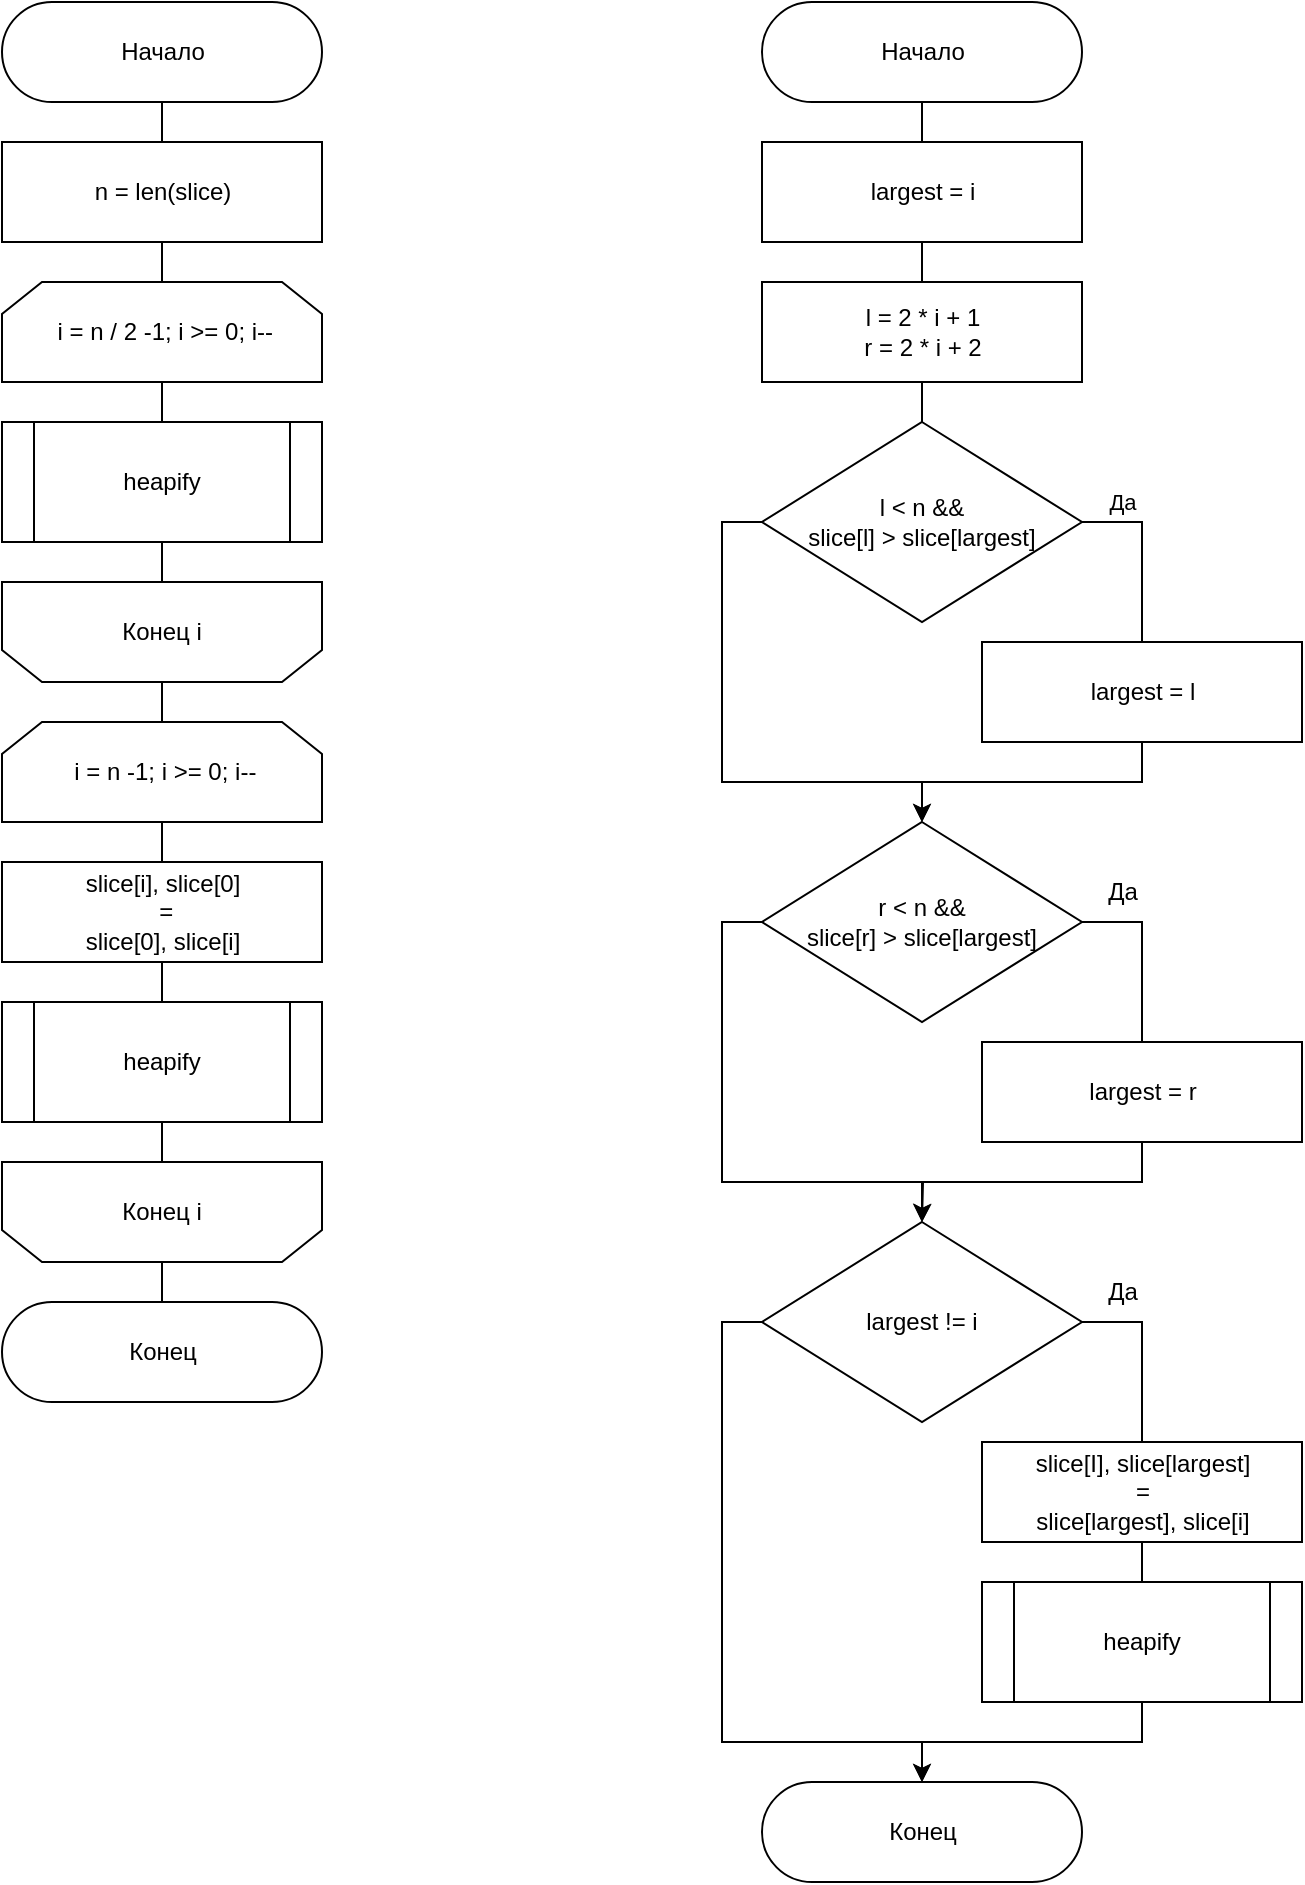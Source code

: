 <mxfile version="22.0.4" type="device">
  <diagram name="Страница — 1" id="wq1eMXr5XxTBFGPfX-8k">
    <mxGraphModel dx="1434" dy="855" grid="1" gridSize="10" guides="1" tooltips="1" connect="1" arrows="1" fold="1" page="1" pageScale="1" pageWidth="827" pageHeight="1169" math="0" shadow="0">
      <root>
        <mxCell id="0" />
        <mxCell id="1" parent="0" />
        <mxCell id="I8Duu_z_-HwBfJOyVTgj-55" style="edgeStyle=orthogonalEdgeStyle;rounded=0;orthogonalLoop=1;jettySize=auto;html=1;exitX=0;exitY=0.5;exitDx=0;exitDy=0;entryX=0.5;entryY=1;entryDx=0;entryDy=0;" edge="1" parent="1" target="I8Duu_z_-HwBfJOyVTgj-63">
          <mxGeometry relative="1" as="geometry">
            <Array as="points">
              <mxPoint x="475" y="268" />
              <mxPoint x="475" y="380" />
              <mxPoint x="580" y="380" />
            </Array>
            <mxPoint x="495" y="267.5" as="sourcePoint" />
          </mxGeometry>
        </mxCell>
        <mxCell id="aG1l-5ZEOTv6njBZSclC-5" style="edgeStyle=orthogonalEdgeStyle;rounded=0;orthogonalLoop=1;jettySize=auto;html=1;exitX=0.5;exitY=0.5;exitDx=0;exitDy=25;exitPerimeter=0;entryX=0.5;entryY=0;entryDx=0;entryDy=0;endArrow=none;endFill=0;" edge="1" parent="1" source="aG1l-5ZEOTv6njBZSclC-3" target="aG1l-5ZEOTv6njBZSclC-4">
          <mxGeometry relative="1" as="geometry" />
        </mxCell>
        <mxCell id="aG1l-5ZEOTv6njBZSclC-3" value="Начало" style="html=1;dashed=0;whitespace=wrap;shape=mxgraph.dfd.start" vertex="1" parent="1">
          <mxGeometry x="110" y="630" width="160" height="50" as="geometry" />
        </mxCell>
        <mxCell id="aG1l-5ZEOTv6njBZSclC-9" style="edgeStyle=orthogonalEdgeStyle;rounded=0;orthogonalLoop=1;jettySize=auto;html=1;exitX=0.5;exitY=1;exitDx=0;exitDy=0;entryX=0.5;entryY=0;entryDx=0;entryDy=0;endArrow=none;endFill=0;" edge="1" parent="1" source="aG1l-5ZEOTv6njBZSclC-4" target="aG1l-5ZEOTv6njBZSclC-8">
          <mxGeometry relative="1" as="geometry" />
        </mxCell>
        <mxCell id="aG1l-5ZEOTv6njBZSclC-4" value="n = len(slice)" style="html=1;dashed=0;whitespace=wrap;" vertex="1" parent="1">
          <mxGeometry x="110" y="700" width="160" height="50" as="geometry" />
        </mxCell>
        <mxCell id="aG1l-5ZEOTv6njBZSclC-11" style="edgeStyle=orthogonalEdgeStyle;rounded=0;orthogonalLoop=1;jettySize=auto;html=1;exitX=0.5;exitY=1;exitDx=0;exitDy=0;entryX=0.5;entryY=0;entryDx=0;entryDy=0;endArrow=none;endFill=0;" edge="1" parent="1" source="aG1l-5ZEOTv6njBZSclC-8" target="aG1l-5ZEOTv6njBZSclC-10">
          <mxGeometry relative="1" as="geometry" />
        </mxCell>
        <mxCell id="aG1l-5ZEOTv6njBZSclC-8" value="&amp;nbsp;i = n / 2 -1; i &amp;gt;= 0; i--" style="shape=loopLimit;whiteSpace=wrap;html=1;" vertex="1" parent="1">
          <mxGeometry x="110" y="770" width="160" height="50" as="geometry" />
        </mxCell>
        <mxCell id="aG1l-5ZEOTv6njBZSclC-14" style="edgeStyle=orthogonalEdgeStyle;rounded=0;orthogonalLoop=1;jettySize=auto;html=1;exitX=0.5;exitY=1;exitDx=0;exitDy=0;endArrow=none;endFill=0;" edge="1" parent="1" source="aG1l-5ZEOTv6njBZSclC-10" target="aG1l-5ZEOTv6njBZSclC-13">
          <mxGeometry relative="1" as="geometry" />
        </mxCell>
        <mxCell id="aG1l-5ZEOTv6njBZSclC-10" value="heapify" style="shape=process;whiteSpace=wrap;html=1;backgroundOutline=1;" vertex="1" parent="1">
          <mxGeometry x="110" y="840" width="160" height="60" as="geometry" />
        </mxCell>
        <mxCell id="aG1l-5ZEOTv6njBZSclC-17" style="edgeStyle=orthogonalEdgeStyle;rounded=0;orthogonalLoop=1;jettySize=auto;html=1;exitX=0.5;exitY=1;exitDx=0;exitDy=0;entryX=0.5;entryY=0;entryDx=0;entryDy=0;endArrow=none;endFill=0;" edge="1" parent="1" source="aG1l-5ZEOTv6njBZSclC-12" target="aG1l-5ZEOTv6njBZSclC-16">
          <mxGeometry relative="1" as="geometry" />
        </mxCell>
        <mxCell id="aG1l-5ZEOTv6njBZSclC-12" value="&amp;nbsp;i = n -1; i &amp;gt;= 0; i--" style="shape=loopLimit;whiteSpace=wrap;html=1;" vertex="1" parent="1">
          <mxGeometry x="110" y="990" width="160" height="50" as="geometry" />
        </mxCell>
        <mxCell id="aG1l-5ZEOTv6njBZSclC-15" style="edgeStyle=orthogonalEdgeStyle;rounded=0;orthogonalLoop=1;jettySize=auto;html=1;exitX=0.5;exitY=0;exitDx=0;exitDy=0;endArrow=none;endFill=0;" edge="1" parent="1" source="aG1l-5ZEOTv6njBZSclC-13" target="aG1l-5ZEOTv6njBZSclC-12">
          <mxGeometry relative="1" as="geometry" />
        </mxCell>
        <mxCell id="aG1l-5ZEOTv6njBZSclC-13" value="Конец i" style="shape=loopLimit;whiteSpace=wrap;html=1;direction=west;" vertex="1" parent="1">
          <mxGeometry x="110" y="920" width="160" height="50" as="geometry" />
        </mxCell>
        <mxCell id="aG1l-5ZEOTv6njBZSclC-19" style="edgeStyle=orthogonalEdgeStyle;rounded=0;orthogonalLoop=1;jettySize=auto;html=1;exitX=0.5;exitY=1;exitDx=0;exitDy=0;entryX=0.5;entryY=0;entryDx=0;entryDy=0;endArrow=none;endFill=0;" edge="1" parent="1" source="aG1l-5ZEOTv6njBZSclC-16" target="aG1l-5ZEOTv6njBZSclC-18">
          <mxGeometry relative="1" as="geometry" />
        </mxCell>
        <mxCell id="aG1l-5ZEOTv6njBZSclC-16" value="slice[i], slice[0]&lt;br&gt;&amp;nbsp;= &lt;br&gt;slice[0], slice[i]" style="html=1;dashed=0;whitespace=wrap;" vertex="1" parent="1">
          <mxGeometry x="110" y="1060" width="160" height="50" as="geometry" />
        </mxCell>
        <mxCell id="aG1l-5ZEOTv6njBZSclC-21" style="edgeStyle=orthogonalEdgeStyle;rounded=0;orthogonalLoop=1;jettySize=auto;html=1;exitX=0.5;exitY=1;exitDx=0;exitDy=0;endArrow=none;endFill=0;" edge="1" parent="1" source="aG1l-5ZEOTv6njBZSclC-18" target="aG1l-5ZEOTv6njBZSclC-20">
          <mxGeometry relative="1" as="geometry" />
        </mxCell>
        <mxCell id="aG1l-5ZEOTv6njBZSclC-18" value="heapify" style="shape=process;whiteSpace=wrap;html=1;backgroundOutline=1;" vertex="1" parent="1">
          <mxGeometry x="110" y="1130" width="160" height="60" as="geometry" />
        </mxCell>
        <mxCell id="aG1l-5ZEOTv6njBZSclC-20" value="Конец i" style="shape=loopLimit;whiteSpace=wrap;html=1;direction=west;" vertex="1" parent="1">
          <mxGeometry x="110" y="1210" width="160" height="50" as="geometry" />
        </mxCell>
        <mxCell id="aG1l-5ZEOTv6njBZSclC-22" value="Конец" style="html=1;dashed=0;whitespace=wrap;shape=mxgraph.dfd.start" vertex="1" parent="1">
          <mxGeometry x="110" y="1280" width="160" height="50" as="geometry" />
        </mxCell>
        <mxCell id="aG1l-5ZEOTv6njBZSclC-23" style="edgeStyle=orthogonalEdgeStyle;rounded=0;orthogonalLoop=1;jettySize=auto;html=1;exitX=0.5;exitY=0;exitDx=0;exitDy=0;entryX=0.5;entryY=0.5;entryDx=0;entryDy=-25;entryPerimeter=0;endArrow=none;endFill=0;" edge="1" parent="1" source="aG1l-5ZEOTv6njBZSclC-20" target="aG1l-5ZEOTv6njBZSclC-22">
          <mxGeometry relative="1" as="geometry" />
        </mxCell>
        <mxCell id="aG1l-5ZEOTv6njBZSclC-26" style="edgeStyle=orthogonalEdgeStyle;rounded=0;orthogonalLoop=1;jettySize=auto;html=1;exitX=0.5;exitY=0.5;exitDx=0;exitDy=25;exitPerimeter=0;entryX=0.5;entryY=0;entryDx=0;entryDy=0;endArrow=none;endFill=0;" edge="1" parent="1" source="aG1l-5ZEOTv6njBZSclC-24" target="aG1l-5ZEOTv6njBZSclC-25">
          <mxGeometry relative="1" as="geometry" />
        </mxCell>
        <mxCell id="aG1l-5ZEOTv6njBZSclC-24" value="Начало" style="html=1;dashed=0;whitespace=wrap;shape=mxgraph.dfd.start" vertex="1" parent="1">
          <mxGeometry x="490" y="630" width="160" height="50" as="geometry" />
        </mxCell>
        <mxCell id="aG1l-5ZEOTv6njBZSclC-28" style="edgeStyle=orthogonalEdgeStyle;rounded=0;orthogonalLoop=1;jettySize=auto;html=1;exitX=0.5;exitY=1;exitDx=0;exitDy=0;entryX=0.5;entryY=0;entryDx=0;entryDy=0;endArrow=none;endFill=0;" edge="1" parent="1" source="aG1l-5ZEOTv6njBZSclC-25" target="aG1l-5ZEOTv6njBZSclC-27">
          <mxGeometry relative="1" as="geometry" />
        </mxCell>
        <mxCell id="aG1l-5ZEOTv6njBZSclC-25" value="largest = i" style="html=1;dashed=0;whitespace=wrap;" vertex="1" parent="1">
          <mxGeometry x="490" y="700" width="160" height="50" as="geometry" />
        </mxCell>
        <mxCell id="aG1l-5ZEOTv6njBZSclC-27" value="l = 2 * i + 1&lt;br&gt;r = 2 * i + 2" style="html=1;dashed=0;whitespace=wrap;" vertex="1" parent="1">
          <mxGeometry x="490" y="770" width="160" height="50" as="geometry" />
        </mxCell>
        <mxCell id="aG1l-5ZEOTv6njBZSclC-31" style="edgeStyle=orthogonalEdgeStyle;rounded=0;orthogonalLoop=1;jettySize=auto;html=1;exitX=1;exitY=0.5;exitDx=0;exitDy=0;exitPerimeter=0;entryX=0.5;entryY=0;entryDx=0;entryDy=0;endArrow=none;endFill=0;" edge="1" parent="1" source="aG1l-5ZEOTv6njBZSclC-29" target="aG1l-5ZEOTv6njBZSclC-30">
          <mxGeometry relative="1" as="geometry" />
        </mxCell>
        <mxCell id="aG1l-5ZEOTv6njBZSclC-33" value="Да&lt;br&gt;" style="edgeLabel;html=1;align=center;verticalAlign=middle;resizable=0;points=[];" vertex="1" connectable="0" parent="aG1l-5ZEOTv6njBZSclC-31">
          <mxGeometry x="-0.333" y="-2" relative="1" as="geometry">
            <mxPoint x="-8" y="-10" as="offset" />
          </mxGeometry>
        </mxCell>
        <mxCell id="aG1l-5ZEOTv6njBZSclC-38" style="edgeStyle=orthogonalEdgeStyle;rounded=0;orthogonalLoop=1;jettySize=auto;html=1;exitX=0;exitY=0.5;exitDx=0;exitDy=0;exitPerimeter=0;" edge="1" parent="1" source="aG1l-5ZEOTv6njBZSclC-29" target="aG1l-5ZEOTv6njBZSclC-35">
          <mxGeometry relative="1" as="geometry">
            <Array as="points">
              <mxPoint x="470" y="890" />
              <mxPoint x="470" y="1020" />
              <mxPoint x="570" y="1020" />
            </Array>
          </mxGeometry>
        </mxCell>
        <mxCell id="aG1l-5ZEOTv6njBZSclC-29" value="l &amp;lt; n &amp;amp;&amp;amp; &lt;br&gt;slice[l] &amp;gt; slice[largest]" style="strokeWidth=1;html=1;shape=mxgraph.flowchart.decision;whiteSpace=wrap;" vertex="1" parent="1">
          <mxGeometry x="490" y="840" width="160" height="100" as="geometry" />
        </mxCell>
        <mxCell id="aG1l-5ZEOTv6njBZSclC-30" value="largest = l" style="html=1;dashed=0;whitespace=wrap;" vertex="1" parent="1">
          <mxGeometry x="600" y="950" width="160" height="50" as="geometry" />
        </mxCell>
        <mxCell id="aG1l-5ZEOTv6njBZSclC-32" style="edgeStyle=orthogonalEdgeStyle;rounded=0;orthogonalLoop=1;jettySize=auto;html=1;exitX=0.5;exitY=1;exitDx=0;exitDy=0;entryX=0.5;entryY=0;entryDx=0;entryDy=0;entryPerimeter=0;endArrow=none;endFill=0;" edge="1" parent="1" source="aG1l-5ZEOTv6njBZSclC-27" target="aG1l-5ZEOTv6njBZSclC-29">
          <mxGeometry relative="1" as="geometry" />
        </mxCell>
        <mxCell id="aG1l-5ZEOTv6njBZSclC-37" style="edgeStyle=orthogonalEdgeStyle;rounded=0;orthogonalLoop=1;jettySize=auto;html=1;exitX=1;exitY=0.5;exitDx=0;exitDy=0;exitPerimeter=0;entryX=0.5;entryY=0;entryDx=0;entryDy=0;endArrow=none;endFill=0;" edge="1" parent="1" source="aG1l-5ZEOTv6njBZSclC-35" target="aG1l-5ZEOTv6njBZSclC-36">
          <mxGeometry relative="1" as="geometry" />
        </mxCell>
        <mxCell id="aG1l-5ZEOTv6njBZSclC-45" style="edgeStyle=orthogonalEdgeStyle;rounded=0;orthogonalLoop=1;jettySize=auto;html=1;exitX=0;exitY=0.5;exitDx=0;exitDy=0;exitPerimeter=0;" edge="1" parent="1" source="aG1l-5ZEOTv6njBZSclC-35" target="aG1l-5ZEOTv6njBZSclC-42">
          <mxGeometry relative="1" as="geometry">
            <Array as="points">
              <mxPoint x="470" y="1090" />
              <mxPoint x="470" y="1220" />
              <mxPoint x="570" y="1220" />
            </Array>
          </mxGeometry>
        </mxCell>
        <mxCell id="aG1l-5ZEOTv6njBZSclC-35" value="r &amp;lt; n &amp;amp;&amp;amp; &lt;br&gt;slice[r] &amp;gt; slice[largest]" style="strokeWidth=1;html=1;shape=mxgraph.flowchart.decision;whiteSpace=wrap;" vertex="1" parent="1">
          <mxGeometry x="490" y="1040" width="160" height="100" as="geometry" />
        </mxCell>
        <mxCell id="aG1l-5ZEOTv6njBZSclC-52" style="edgeStyle=orthogonalEdgeStyle;rounded=0;orthogonalLoop=1;jettySize=auto;html=1;exitX=0.5;exitY=1;exitDx=0;exitDy=0;" edge="1" parent="1" source="aG1l-5ZEOTv6njBZSclC-36">
          <mxGeometry relative="1" as="geometry">
            <mxPoint x="570" y="1240" as="targetPoint" />
          </mxGeometry>
        </mxCell>
        <mxCell id="aG1l-5ZEOTv6njBZSclC-36" value="largest = r" style="html=1;dashed=0;whitespace=wrap;" vertex="1" parent="1">
          <mxGeometry x="600" y="1150" width="160" height="50" as="geometry" />
        </mxCell>
        <mxCell id="aG1l-5ZEOTv6njBZSclC-39" style="edgeStyle=orthogonalEdgeStyle;rounded=0;orthogonalLoop=1;jettySize=auto;html=1;exitX=0.5;exitY=1;exitDx=0;exitDy=0;entryX=0.5;entryY=0;entryDx=0;entryDy=0;entryPerimeter=0;" edge="1" parent="1" source="aG1l-5ZEOTv6njBZSclC-30" target="aG1l-5ZEOTv6njBZSclC-35">
          <mxGeometry relative="1" as="geometry" />
        </mxCell>
        <mxCell id="aG1l-5ZEOTv6njBZSclC-40" value="Да&lt;br&gt;" style="text;html=1;align=center;verticalAlign=middle;resizable=0;points=[];autosize=1;strokeColor=none;fillColor=none;" vertex="1" parent="1">
          <mxGeometry x="650" y="1060" width="40" height="30" as="geometry" />
        </mxCell>
        <mxCell id="aG1l-5ZEOTv6njBZSclC-44" style="edgeStyle=orthogonalEdgeStyle;rounded=0;orthogonalLoop=1;jettySize=auto;html=1;exitX=1;exitY=0.5;exitDx=0;exitDy=0;exitPerimeter=0;entryX=0.5;entryY=0;entryDx=0;entryDy=0;endArrow=none;endFill=0;" edge="1" parent="1" source="aG1l-5ZEOTv6njBZSclC-42" target="aG1l-5ZEOTv6njBZSclC-43">
          <mxGeometry relative="1" as="geometry" />
        </mxCell>
        <mxCell id="aG1l-5ZEOTv6njBZSclC-42" value="largest != i" style="strokeWidth=1;html=1;shape=mxgraph.flowchart.decision;whiteSpace=wrap;" vertex="1" parent="1">
          <mxGeometry x="490" y="1240" width="160" height="100" as="geometry" />
        </mxCell>
        <mxCell id="aG1l-5ZEOTv6njBZSclC-49" style="edgeStyle=orthogonalEdgeStyle;rounded=0;orthogonalLoop=1;jettySize=auto;html=1;exitX=0.5;exitY=1;exitDx=0;exitDy=0;entryX=0.5;entryY=0;entryDx=0;entryDy=0;endArrow=none;endFill=0;" edge="1" parent="1" source="aG1l-5ZEOTv6njBZSclC-43" target="aG1l-5ZEOTv6njBZSclC-48">
          <mxGeometry relative="1" as="geometry" />
        </mxCell>
        <mxCell id="aG1l-5ZEOTv6njBZSclC-43" value="slice[I], slice[largest] &lt;br&gt;= &lt;br&gt;slice[largest], slice[i]" style="html=1;dashed=0;whitespace=wrap;" vertex="1" parent="1">
          <mxGeometry x="600" y="1350" width="160" height="50" as="geometry" />
        </mxCell>
        <mxCell id="aG1l-5ZEOTv6njBZSclC-48" value="heapify" style="shape=process;whiteSpace=wrap;html=1;backgroundOutline=1;" vertex="1" parent="1">
          <mxGeometry x="600" y="1420" width="160" height="60" as="geometry" />
        </mxCell>
        <mxCell id="aG1l-5ZEOTv6njBZSclC-50" value="Конец&lt;br&gt;" style="html=1;dashed=0;whitespace=wrap;shape=mxgraph.dfd.start" vertex="1" parent="1">
          <mxGeometry x="490" y="1520" width="160" height="50" as="geometry" />
        </mxCell>
        <mxCell id="aG1l-5ZEOTv6njBZSclC-53" style="edgeStyle=orthogonalEdgeStyle;rounded=0;orthogonalLoop=1;jettySize=auto;html=1;exitX=0.5;exitY=1;exitDx=0;exitDy=0;entryX=0.5;entryY=0.5;entryDx=0;entryDy=-25;entryPerimeter=0;" edge="1" parent="1" source="aG1l-5ZEOTv6njBZSclC-48" target="aG1l-5ZEOTv6njBZSclC-50">
          <mxGeometry relative="1" as="geometry" />
        </mxCell>
        <mxCell id="aG1l-5ZEOTv6njBZSclC-54" style="edgeStyle=orthogonalEdgeStyle;rounded=0;orthogonalLoop=1;jettySize=auto;html=1;exitX=0;exitY=0.5;exitDx=0;exitDy=0;exitPerimeter=0;entryX=0.5;entryY=0.5;entryDx=0;entryDy=-25;entryPerimeter=0;" edge="1" parent="1" source="aG1l-5ZEOTv6njBZSclC-42" target="aG1l-5ZEOTv6njBZSclC-50">
          <mxGeometry relative="1" as="geometry">
            <Array as="points">
              <mxPoint x="470" y="1290" />
              <mxPoint x="470" y="1500" />
              <mxPoint x="570" y="1500" />
            </Array>
          </mxGeometry>
        </mxCell>
        <mxCell id="aG1l-5ZEOTv6njBZSclC-55" value="Да&lt;br&gt;" style="text;html=1;align=center;verticalAlign=middle;resizable=0;points=[];autosize=1;strokeColor=none;fillColor=none;" vertex="1" parent="1">
          <mxGeometry x="650" y="1260" width="40" height="30" as="geometry" />
        </mxCell>
      </root>
    </mxGraphModel>
  </diagram>
</mxfile>
